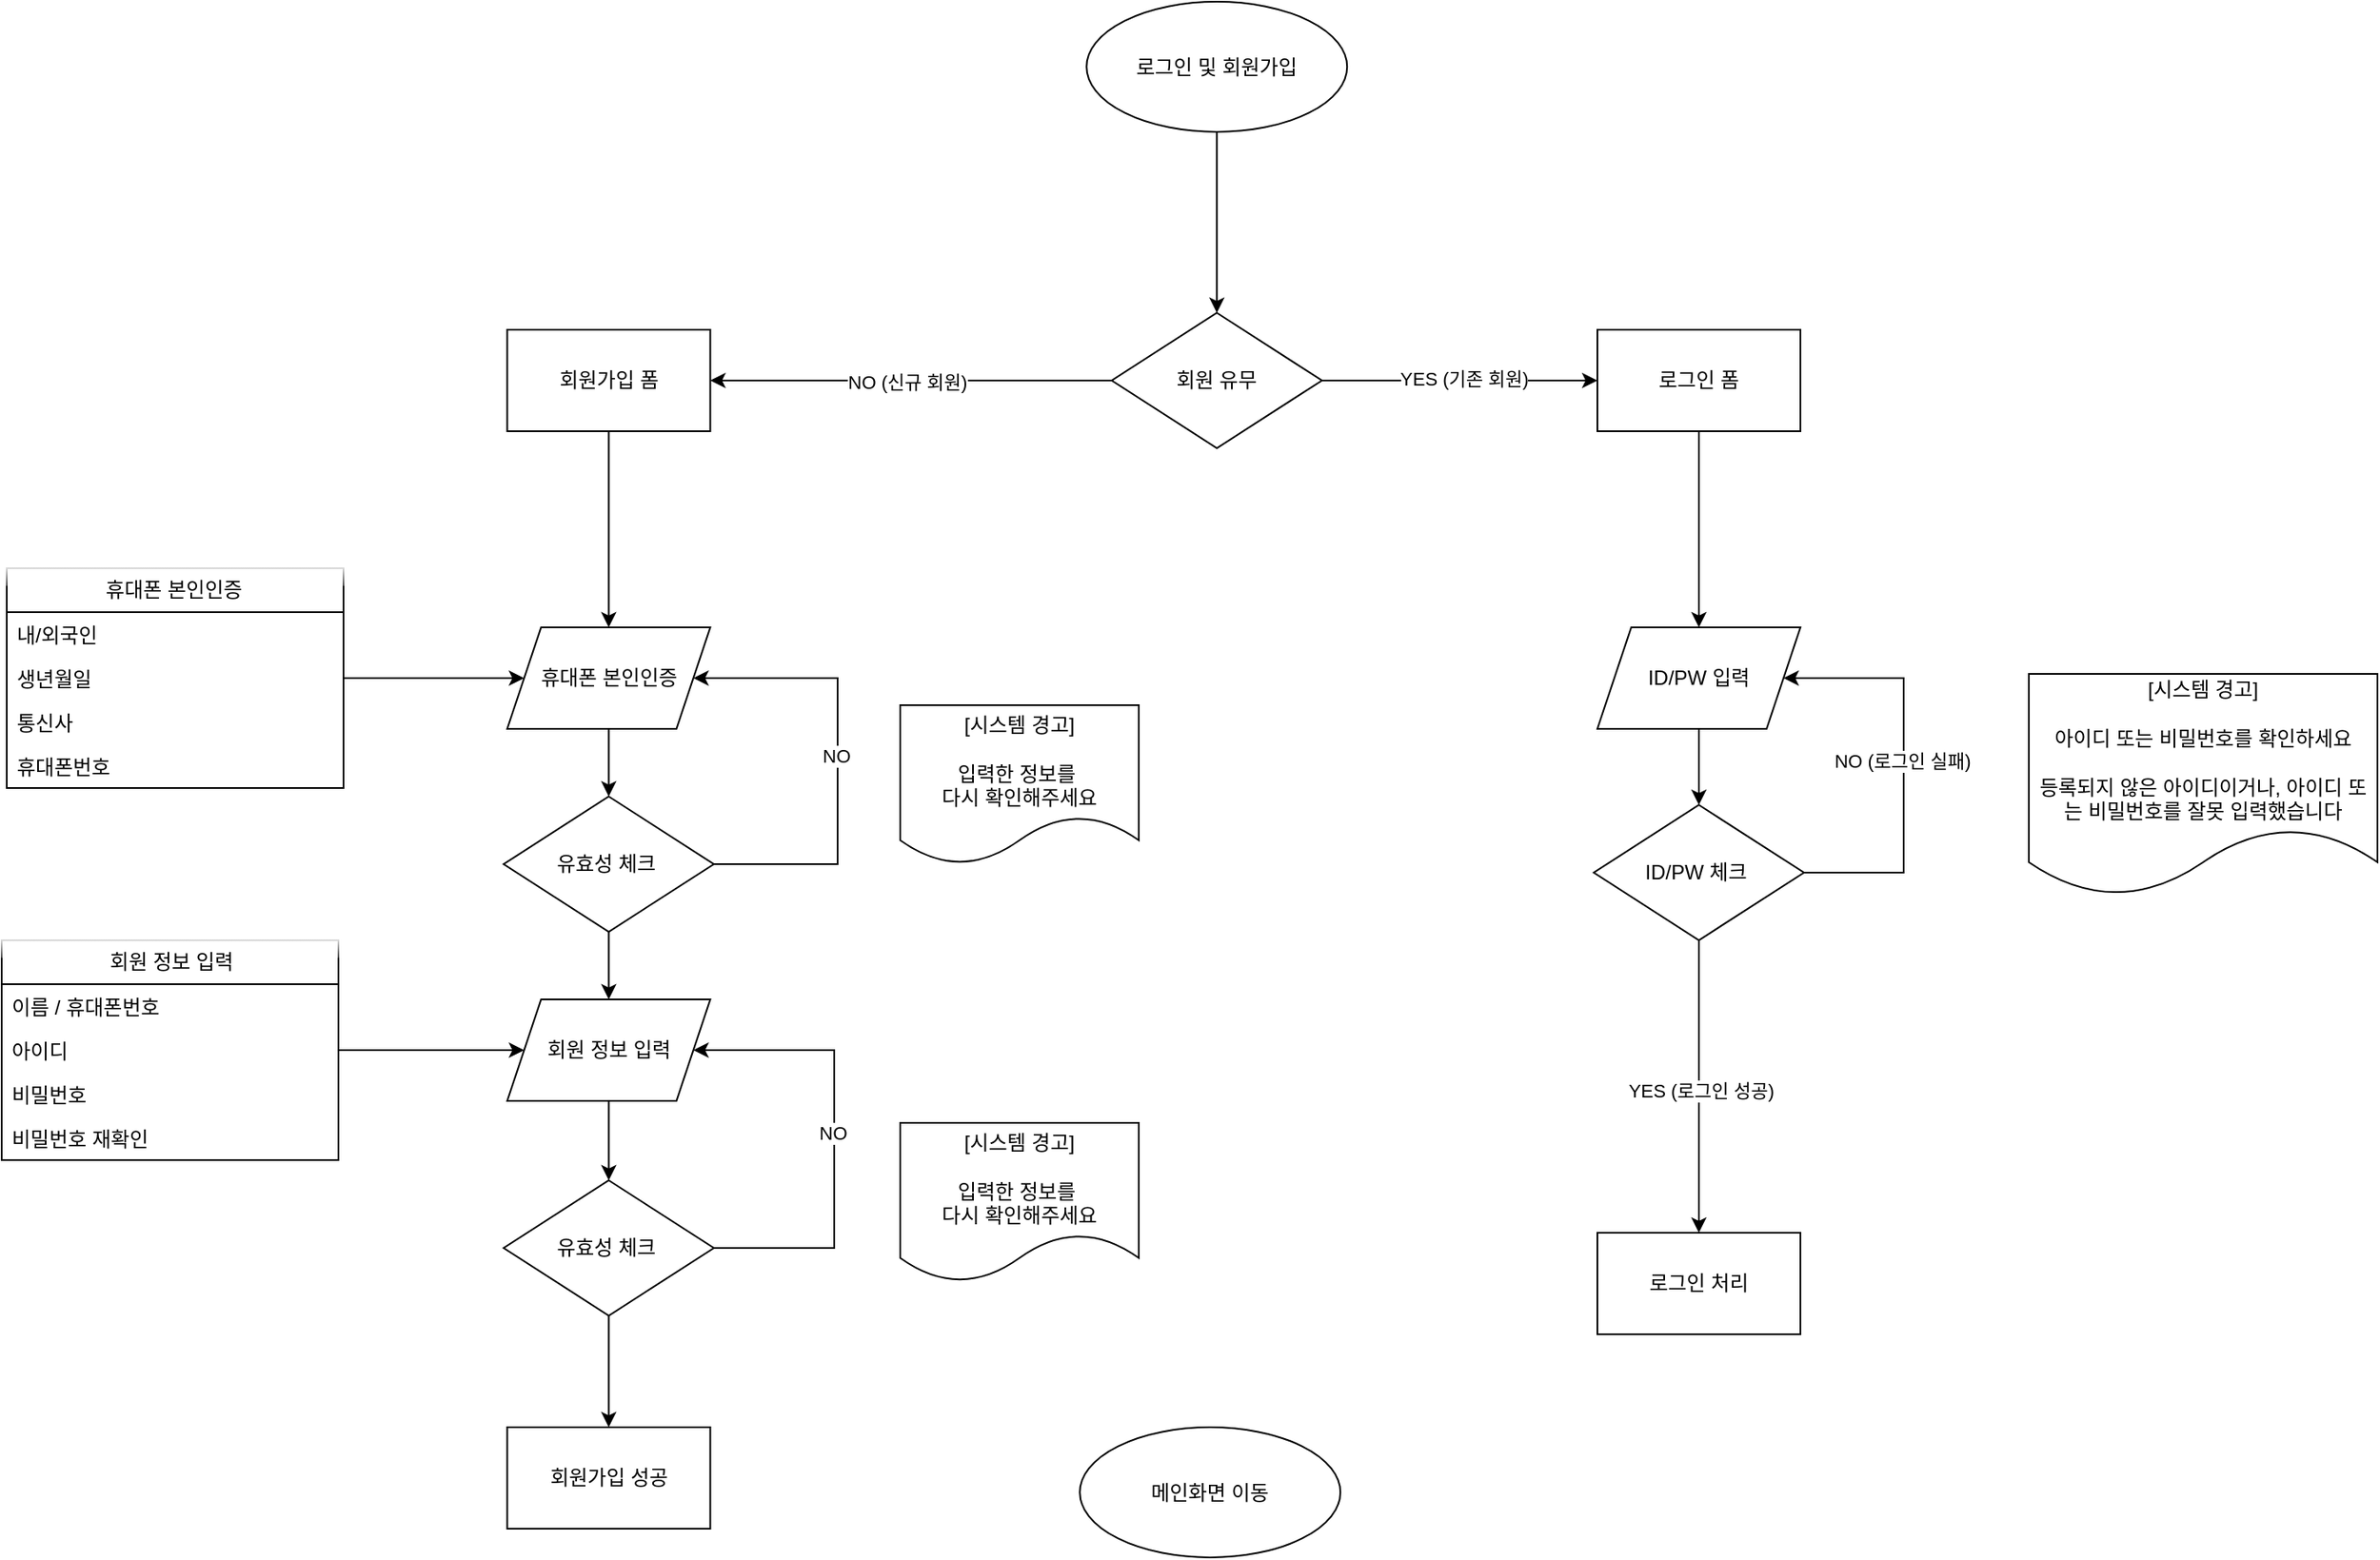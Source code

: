 <mxfile version="24.7.14">
  <diagram name="페이지-1" id="WDOpKO4NPTPdkzbE7wX_">
    <mxGraphModel dx="1914" dy="1212" grid="0" gridSize="10" guides="1" tooltips="1" connect="1" arrows="1" fold="1" page="0" pageScale="1" pageWidth="827" pageHeight="1169" math="0" shadow="0">
      <root>
        <mxCell id="0" />
        <mxCell id="1" parent="0" />
        <mxCell id="cikBObeoJPo-PBKQ5aRE-9" value="휴대폰 본인인증&amp;nbsp;" style="swimlane;fontStyle=0;childLayout=stackLayout;horizontal=1;startSize=26;fillColor=none;horizontalStack=0;resizeParent=1;resizeParentMax=0;resizeLast=0;collapsible=1;marginBottom=0;html=1;align=center;verticalAlign=middle;glass=1;" vertex="1" parent="1">
          <mxGeometry x="-112" y="31" width="199" height="130" as="geometry" />
        </mxCell>
        <mxCell id="cikBObeoJPo-PBKQ5aRE-11" value="내/외국인" style="text;strokeColor=none;fillColor=none;align=left;verticalAlign=top;spacingLeft=4;spacingRight=4;overflow=hidden;rotatable=0;points=[[0,0.5],[1,0.5]];portConstraint=eastwest;whiteSpace=wrap;html=1;" vertex="1" parent="cikBObeoJPo-PBKQ5aRE-9">
          <mxGeometry y="26" width="199" height="26" as="geometry" />
        </mxCell>
        <mxCell id="cikBObeoJPo-PBKQ5aRE-12" value="생년월일" style="text;strokeColor=none;fillColor=none;align=left;verticalAlign=top;spacingLeft=4;spacingRight=4;overflow=hidden;rotatable=0;points=[[0,0.5],[1,0.5]];portConstraint=eastwest;whiteSpace=wrap;html=1;" vertex="1" parent="cikBObeoJPo-PBKQ5aRE-9">
          <mxGeometry y="52" width="199" height="26" as="geometry" />
        </mxCell>
        <mxCell id="cikBObeoJPo-PBKQ5aRE-13" value="통신사" style="text;strokeColor=none;fillColor=none;align=left;verticalAlign=top;spacingLeft=4;spacingRight=4;overflow=hidden;rotatable=0;points=[[0,0.5],[1,0.5]];portConstraint=eastwest;whiteSpace=wrap;html=1;" vertex="1" parent="cikBObeoJPo-PBKQ5aRE-9">
          <mxGeometry y="78" width="199" height="26" as="geometry" />
        </mxCell>
        <mxCell id="cikBObeoJPo-PBKQ5aRE-14" value="휴대폰번호" style="text;strokeColor=none;fillColor=none;align=left;verticalAlign=top;spacingLeft=4;spacingRight=4;overflow=hidden;rotatable=0;points=[[0,0.5],[1,0.5]];portConstraint=eastwest;whiteSpace=wrap;html=1;" vertex="1" parent="cikBObeoJPo-PBKQ5aRE-9">
          <mxGeometry y="104" width="199" height="26" as="geometry" />
        </mxCell>
        <mxCell id="cikBObeoJPo-PBKQ5aRE-20" value="휴대폰 본인인증" style="shape=parallelogram;perimeter=parallelogramPerimeter;whiteSpace=wrap;html=1;fixedSize=1;" vertex="1" parent="1">
          <mxGeometry x="183.75" y="66" width="120" height="60" as="geometry" />
        </mxCell>
        <mxCell id="cikBObeoJPo-PBKQ5aRE-21" value="유효성 체크&amp;nbsp;" style="rhombus;whiteSpace=wrap;html=1;" vertex="1" parent="1">
          <mxGeometry x="181.63" y="166" width="124.25" height="80" as="geometry" />
        </mxCell>
        <mxCell id="cikBObeoJPo-PBKQ5aRE-22" value="&lt;div&gt;&lt;br&gt;&lt;/div&gt;[시스템 경고]&lt;div&gt;&lt;br&gt;&lt;div&gt;&lt;div&gt;&lt;span style=&quot;background-color: initial;&quot;&gt;입력한 정보를&amp;nbsp;&lt;/span&gt;&lt;/div&gt;&lt;div&gt;다시 확인해주세요&lt;br&gt;&lt;div&gt;&lt;div&gt;&lt;br&gt;&lt;/div&gt;&lt;/div&gt;&lt;/div&gt;&lt;/div&gt;&lt;/div&gt;" style="shape=document;whiteSpace=wrap;html=1;boundedLbl=1;" vertex="1" parent="1">
          <mxGeometry x="416" y="112" width="141" height="94" as="geometry" />
        </mxCell>
        <mxCell id="cikBObeoJPo-PBKQ5aRE-24" value="회원 정보 입력" style="shape=parallelogram;perimeter=parallelogramPerimeter;whiteSpace=wrap;html=1;fixedSize=1;" vertex="1" parent="1">
          <mxGeometry x="183.76" y="286" width="120" height="60" as="geometry" />
        </mxCell>
        <mxCell id="cikBObeoJPo-PBKQ5aRE-26" value="회원 유무" style="rhombus;whiteSpace=wrap;html=1;" vertex="1" parent="1">
          <mxGeometry x="541" y="-120" width="124.25" height="80" as="geometry" />
        </mxCell>
        <mxCell id="cikBObeoJPo-PBKQ5aRE-27" value="회원가입 폼" style="rounded=0;whiteSpace=wrap;html=1;" vertex="1" parent="1">
          <mxGeometry x="183.75" y="-110" width="120" height="60" as="geometry" />
        </mxCell>
        <mxCell id="cikBObeoJPo-PBKQ5aRE-28" value="로그인 폼" style="rounded=0;whiteSpace=wrap;html=1;" vertex="1" parent="1">
          <mxGeometry x="828" y="-110" width="120" height="60" as="geometry" />
        </mxCell>
        <mxCell id="cikBObeoJPo-PBKQ5aRE-29" value="ID/PW 입력" style="shape=parallelogram;perimeter=parallelogramPerimeter;whiteSpace=wrap;html=1;fixedSize=1;" vertex="1" parent="1">
          <mxGeometry x="828" y="66" width="120" height="60" as="geometry" />
        </mxCell>
        <mxCell id="cikBObeoJPo-PBKQ5aRE-30" value="ID/PW 체크&amp;nbsp;" style="rhombus;whiteSpace=wrap;html=1;" vertex="1" parent="1">
          <mxGeometry x="825.87" y="171" width="124.25" height="80" as="geometry" />
        </mxCell>
        <mxCell id="cikBObeoJPo-PBKQ5aRE-31" value="로그인 처리" style="rounded=0;whiteSpace=wrap;html=1;" vertex="1" parent="1">
          <mxGeometry x="827.99" y="424" width="120" height="60" as="geometry" />
        </mxCell>
        <mxCell id="cikBObeoJPo-PBKQ5aRE-32" value="유효성 체크&amp;nbsp;" style="rhombus;whiteSpace=wrap;html=1;" vertex="1" parent="1">
          <mxGeometry x="181.64" y="393" width="124.25" height="80" as="geometry" />
        </mxCell>
        <mxCell id="cikBObeoJPo-PBKQ5aRE-34" value="회원가입 성공" style="rounded=0;whiteSpace=wrap;html=1;" vertex="1" parent="1">
          <mxGeometry x="183.75" y="539" width="120" height="60" as="geometry" />
        </mxCell>
        <mxCell id="cikBObeoJPo-PBKQ5aRE-35" value="메인화면 이동" style="ellipse;whiteSpace=wrap;html=1;" vertex="1" parent="1">
          <mxGeometry x="522.13" y="539" width="154" height="77" as="geometry" />
        </mxCell>
        <mxCell id="cikBObeoJPo-PBKQ5aRE-37" value="회원 정보 입력" style="swimlane;fontStyle=0;childLayout=stackLayout;horizontal=1;startSize=26;fillColor=none;horizontalStack=0;resizeParent=1;resizeParentMax=0;resizeLast=0;collapsible=1;marginBottom=0;html=1;align=center;verticalAlign=middle;glass=1;" vertex="1" parent="1">
          <mxGeometry x="-115" y="251" width="199" height="130" as="geometry" />
        </mxCell>
        <mxCell id="cikBObeoJPo-PBKQ5aRE-38" value="이름 / 휴대폰번호" style="text;strokeColor=none;fillColor=none;align=left;verticalAlign=top;spacingLeft=4;spacingRight=4;overflow=hidden;rotatable=0;points=[[0,0.5],[1,0.5]];portConstraint=eastwest;whiteSpace=wrap;html=1;" vertex="1" parent="cikBObeoJPo-PBKQ5aRE-37">
          <mxGeometry y="26" width="199" height="26" as="geometry" />
        </mxCell>
        <mxCell id="cikBObeoJPo-PBKQ5aRE-39" value="아이디" style="text;strokeColor=none;fillColor=none;align=left;verticalAlign=top;spacingLeft=4;spacingRight=4;overflow=hidden;rotatable=0;points=[[0,0.5],[1,0.5]];portConstraint=eastwest;whiteSpace=wrap;html=1;" vertex="1" parent="cikBObeoJPo-PBKQ5aRE-37">
          <mxGeometry y="52" width="199" height="26" as="geometry" />
        </mxCell>
        <mxCell id="cikBObeoJPo-PBKQ5aRE-40" value="비밀번호" style="text;strokeColor=none;fillColor=none;align=left;verticalAlign=top;spacingLeft=4;spacingRight=4;overflow=hidden;rotatable=0;points=[[0,0.5],[1,0.5]];portConstraint=eastwest;whiteSpace=wrap;html=1;" vertex="1" parent="cikBObeoJPo-PBKQ5aRE-37">
          <mxGeometry y="78" width="199" height="26" as="geometry" />
        </mxCell>
        <mxCell id="cikBObeoJPo-PBKQ5aRE-41" value="비밀번호 재확인" style="text;strokeColor=none;fillColor=none;align=left;verticalAlign=top;spacingLeft=4;spacingRight=4;overflow=hidden;rotatable=0;points=[[0,0.5],[1,0.5]];portConstraint=eastwest;whiteSpace=wrap;html=1;" vertex="1" parent="cikBObeoJPo-PBKQ5aRE-37">
          <mxGeometry y="104" width="199" height="26" as="geometry" />
        </mxCell>
        <mxCell id="cikBObeoJPo-PBKQ5aRE-42" value="[시스템 경고]&lt;div&gt;&lt;br&gt;&lt;/div&gt;&lt;div&gt;아이디 또는 비밀번호를 확인하세요&lt;/div&gt;&lt;div&gt;&lt;br&gt;&lt;/div&gt;&lt;div&gt;등록되지 않은 아이디이거나, 아이디 또는 비밀번호를 잘못 입력했습니다&lt;/div&gt;" style="shape=document;whiteSpace=wrap;html=1;boundedLbl=1;" vertex="1" parent="1">
          <mxGeometry x="1083" y="93.5" width="206" height="131" as="geometry" />
        </mxCell>
        <mxCell id="cikBObeoJPo-PBKQ5aRE-43" value="&lt;div&gt;&lt;br&gt;&lt;/div&gt;[시스템 경고]&lt;div&gt;&lt;br&gt;&lt;div&gt;&lt;div&gt;&lt;span style=&quot;background-color: initial;&quot;&gt;입력한 정보를&amp;nbsp;&lt;/span&gt;&lt;/div&gt;&lt;div&gt;다시 확인해주세요&lt;br&gt;&lt;div&gt;&lt;div&gt;&lt;br&gt;&lt;/div&gt;&lt;/div&gt;&lt;/div&gt;&lt;/div&gt;&lt;/div&gt;" style="shape=document;whiteSpace=wrap;html=1;boundedLbl=1;" vertex="1" parent="1">
          <mxGeometry x="416" y="359" width="141" height="94" as="geometry" />
        </mxCell>
        <mxCell id="cikBObeoJPo-PBKQ5aRE-44" value="로그인 및 회원가입" style="ellipse;whiteSpace=wrap;html=1;" vertex="1" parent="1">
          <mxGeometry x="526.13" y="-304" width="154" height="77" as="geometry" />
        </mxCell>
        <mxCell id="cikBObeoJPo-PBKQ5aRE-45" value="" style="endArrow=classic;rounded=0;exitX=0.5;exitY=1;exitDx=0;exitDy=0;entryX=0.5;entryY=0;entryDx=0;entryDy=0;flowAnimation=0;align=center;html=1;" edge="1" parent="1" source="cikBObeoJPo-PBKQ5aRE-44" target="cikBObeoJPo-PBKQ5aRE-26">
          <mxGeometry width="50" height="50" relative="1" as="geometry">
            <mxPoint x="329" y="24" as="sourcePoint" />
            <mxPoint x="379" y="-26" as="targetPoint" />
          </mxGeometry>
        </mxCell>
        <mxCell id="cikBObeoJPo-PBKQ5aRE-48" value="" style="endArrow=classic;rounded=0;exitX=0;exitY=0.5;exitDx=0;exitDy=0;entryX=1;entryY=0.5;entryDx=0;entryDy=0;flowAnimation=0;align=center;html=1;" edge="1" parent="1" source="cikBObeoJPo-PBKQ5aRE-26" target="cikBObeoJPo-PBKQ5aRE-27">
          <mxGeometry width="50" height="50" relative="1" as="geometry">
            <mxPoint x="613" y="-217" as="sourcePoint" />
            <mxPoint x="613" y="-110" as="targetPoint" />
          </mxGeometry>
        </mxCell>
        <mxCell id="cikBObeoJPo-PBKQ5aRE-49" value="NO (신규 회원)" style="edgeLabel;html=1;align=center;verticalAlign=middle;resizable=0;points=[];" vertex="1" connectable="0" parent="cikBObeoJPo-PBKQ5aRE-48">
          <mxGeometry x="0.023" y="1" relative="1" as="geometry">
            <mxPoint as="offset" />
          </mxGeometry>
        </mxCell>
        <mxCell id="cikBObeoJPo-PBKQ5aRE-50" value="" style="endArrow=classic;rounded=0;exitX=1;exitY=0.5;exitDx=0;exitDy=0;entryX=0;entryY=0.5;entryDx=0;entryDy=0;flowAnimation=0;align=center;html=1;" edge="1" parent="1" source="cikBObeoJPo-PBKQ5aRE-26" target="cikBObeoJPo-PBKQ5aRE-28">
          <mxGeometry width="50" height="50" relative="1" as="geometry">
            <mxPoint x="551" y="-70" as="sourcePoint" />
            <mxPoint x="314" y="-70" as="targetPoint" />
          </mxGeometry>
        </mxCell>
        <mxCell id="cikBObeoJPo-PBKQ5aRE-51" value="YES (기존 회원)" style="edgeLabel;html=1;align=center;verticalAlign=middle;resizable=0;points=[];" vertex="1" connectable="0" parent="cikBObeoJPo-PBKQ5aRE-50">
          <mxGeometry x="0.023" y="1" relative="1" as="geometry">
            <mxPoint as="offset" />
          </mxGeometry>
        </mxCell>
        <mxCell id="cikBObeoJPo-PBKQ5aRE-52" value="" style="endArrow=classic;rounded=0;exitX=0.5;exitY=1;exitDx=0;exitDy=0;entryX=0.5;entryY=0;entryDx=0;entryDy=0;flowAnimation=0;align=center;html=1;" edge="1" parent="1" source="cikBObeoJPo-PBKQ5aRE-27" target="cikBObeoJPo-PBKQ5aRE-20">
          <mxGeometry width="50" height="50" relative="1" as="geometry">
            <mxPoint x="613" y="-217" as="sourcePoint" />
            <mxPoint x="613" y="-110" as="targetPoint" />
          </mxGeometry>
        </mxCell>
        <mxCell id="cikBObeoJPo-PBKQ5aRE-53" value="" style="endArrow=classic;rounded=0;exitX=0.5;exitY=1;exitDx=0;exitDy=0;entryX=0.5;entryY=0;entryDx=0;entryDy=0;flowAnimation=0;align=center;html=1;" edge="1" parent="1" source="cikBObeoJPo-PBKQ5aRE-28" target="cikBObeoJPo-PBKQ5aRE-29">
          <mxGeometry width="50" height="50" relative="1" as="geometry">
            <mxPoint x="254" y="-40" as="sourcePoint" />
            <mxPoint x="254" y="76" as="targetPoint" />
          </mxGeometry>
        </mxCell>
        <mxCell id="cikBObeoJPo-PBKQ5aRE-54" value="" style="endArrow=classic;rounded=0;exitX=0.5;exitY=1;exitDx=0;exitDy=0;entryX=0.5;entryY=0;entryDx=0;entryDy=0;flowAnimation=0;align=center;html=1;" edge="1" parent="1" source="cikBObeoJPo-PBKQ5aRE-29" target="cikBObeoJPo-PBKQ5aRE-30">
          <mxGeometry width="50" height="50" relative="1" as="geometry">
            <mxPoint x="264" y="-30" as="sourcePoint" />
            <mxPoint x="264" y="86" as="targetPoint" />
          </mxGeometry>
        </mxCell>
        <mxCell id="cikBObeoJPo-PBKQ5aRE-55" value="" style="endArrow=classic;rounded=0;exitX=0.5;exitY=1;exitDx=0;exitDy=0;entryX=0.5;entryY=0;entryDx=0;entryDy=0;flowAnimation=0;align=center;html=1;" edge="1" parent="1" source="cikBObeoJPo-PBKQ5aRE-30" target="cikBObeoJPo-PBKQ5aRE-31">
          <mxGeometry width="50" height="50" relative="1" as="geometry">
            <mxPoint x="675" y="-70" as="sourcePoint" />
            <mxPoint x="838" y="-70" as="targetPoint" />
          </mxGeometry>
        </mxCell>
        <mxCell id="cikBObeoJPo-PBKQ5aRE-56" value="YES (로그인 성공)" style="edgeLabel;html=1;align=center;verticalAlign=middle;resizable=0;points=[];" vertex="1" connectable="0" parent="cikBObeoJPo-PBKQ5aRE-55">
          <mxGeometry x="0.023" y="1" relative="1" as="geometry">
            <mxPoint as="offset" />
          </mxGeometry>
        </mxCell>
        <mxCell id="cikBObeoJPo-PBKQ5aRE-57" value="" style="endArrow=classic;rounded=0;exitX=1;exitY=0.5;exitDx=0;exitDy=0;entryX=1;entryY=0.5;entryDx=0;entryDy=0;flowAnimation=0;align=center;html=1;" edge="1" parent="1" source="cikBObeoJPo-PBKQ5aRE-30" target="cikBObeoJPo-PBKQ5aRE-29">
          <mxGeometry width="50" height="50" relative="1" as="geometry">
            <mxPoint x="962.24" y="221" as="sourcePoint" />
            <mxPoint x="950.12" y="106" as="targetPoint" />
            <Array as="points">
              <mxPoint x="1009" y="211" />
              <mxPoint x="1009" y="96" />
            </Array>
          </mxGeometry>
        </mxCell>
        <mxCell id="cikBObeoJPo-PBKQ5aRE-58" value="NO (로그인 실패)" style="edgeLabel;html=1;align=center;verticalAlign=middle;resizable=0;points=[];" vertex="1" connectable="0" parent="cikBObeoJPo-PBKQ5aRE-57">
          <mxGeometry x="0.023" y="1" relative="1" as="geometry">
            <mxPoint as="offset" />
          </mxGeometry>
        </mxCell>
        <mxCell id="cikBObeoJPo-PBKQ5aRE-59" value="" style="endArrow=classic;rounded=0;exitX=1;exitY=0.5;exitDx=0;exitDy=0;entryX=0;entryY=0.5;entryDx=0;entryDy=0;flowAnimation=0;align=center;html=1;" edge="1" parent="1" source="cikBObeoJPo-PBKQ5aRE-12" target="cikBObeoJPo-PBKQ5aRE-20">
          <mxGeometry width="50" height="50" relative="1" as="geometry">
            <mxPoint x="254" y="-40" as="sourcePoint" />
            <mxPoint x="254" y="76" as="targetPoint" />
          </mxGeometry>
        </mxCell>
        <mxCell id="cikBObeoJPo-PBKQ5aRE-60" value="" style="endArrow=classic;rounded=0;exitX=1;exitY=0.5;exitDx=0;exitDy=0;entryX=0;entryY=0.5;entryDx=0;entryDy=0;flowAnimation=0;align=center;html=1;" edge="1" parent="1" source="cikBObeoJPo-PBKQ5aRE-39" target="cikBObeoJPo-PBKQ5aRE-24">
          <mxGeometry width="50" height="50" relative="1" as="geometry">
            <mxPoint x="97" y="106" as="sourcePoint" />
            <mxPoint x="204" y="106" as="targetPoint" />
          </mxGeometry>
        </mxCell>
        <mxCell id="cikBObeoJPo-PBKQ5aRE-61" value="" style="endArrow=classic;rounded=0;exitX=0.5;exitY=1;exitDx=0;exitDy=0;entryX=0.5;entryY=0;entryDx=0;entryDy=0;flowAnimation=0;align=center;html=1;" edge="1" parent="1" source="cikBObeoJPo-PBKQ5aRE-20" target="cikBObeoJPo-PBKQ5aRE-21">
          <mxGeometry width="50" height="50" relative="1" as="geometry">
            <mxPoint x="254" y="-40" as="sourcePoint" />
            <mxPoint x="254" y="76" as="targetPoint" />
          </mxGeometry>
        </mxCell>
        <mxCell id="cikBObeoJPo-PBKQ5aRE-62" value="" style="endArrow=classic;rounded=0;exitX=0.5;exitY=1;exitDx=0;exitDy=0;entryX=0.5;entryY=0;entryDx=0;entryDy=0;flowAnimation=0;align=center;html=1;" edge="1" parent="1" source="cikBObeoJPo-PBKQ5aRE-21" target="cikBObeoJPo-PBKQ5aRE-24">
          <mxGeometry width="50" height="50" relative="1" as="geometry">
            <mxPoint x="254" y="136" as="sourcePoint" />
            <mxPoint x="254" y="176" as="targetPoint" />
          </mxGeometry>
        </mxCell>
        <mxCell id="cikBObeoJPo-PBKQ5aRE-65" value="" style="endArrow=classic;rounded=0;exitX=1;exitY=0.5;exitDx=0;exitDy=0;entryX=1;entryY=0.5;entryDx=0;entryDy=0;flowAnimation=0;align=center;html=1;" edge="1" parent="1" source="cikBObeoJPo-PBKQ5aRE-21" target="cikBObeoJPo-PBKQ5aRE-20">
          <mxGeometry width="50" height="50" relative="1" as="geometry">
            <mxPoint x="319.99" y="216.5" as="sourcePoint" />
            <mxPoint x="307.99" y="101.5" as="targetPoint" />
            <Array as="points">
              <mxPoint x="379" y="206" />
              <mxPoint x="379" y="96" />
            </Array>
          </mxGeometry>
        </mxCell>
        <mxCell id="cikBObeoJPo-PBKQ5aRE-66" value="NO" style="edgeLabel;html=1;align=center;verticalAlign=middle;resizable=0;points=[];" vertex="1" connectable="0" parent="cikBObeoJPo-PBKQ5aRE-65">
          <mxGeometry x="0.023" y="1" relative="1" as="geometry">
            <mxPoint as="offset" />
          </mxGeometry>
        </mxCell>
        <mxCell id="cikBObeoJPo-PBKQ5aRE-67" value="" style="endArrow=classic;rounded=0;exitX=1;exitY=0.5;exitDx=0;exitDy=0;entryX=1;entryY=0.5;entryDx=0;entryDy=0;flowAnimation=0;align=center;html=1;" edge="1" parent="1" source="cikBObeoJPo-PBKQ5aRE-32" target="cikBObeoJPo-PBKQ5aRE-24">
          <mxGeometry width="50" height="50" relative="1" as="geometry">
            <mxPoint x="323" y="427" as="sourcePoint" />
            <mxPoint x="311" y="317" as="targetPoint" />
            <Array as="points">
              <mxPoint x="377" y="433" />
              <mxPoint x="377" y="316" />
            </Array>
          </mxGeometry>
        </mxCell>
        <mxCell id="cikBObeoJPo-PBKQ5aRE-68" value="NO" style="edgeLabel;html=1;align=center;verticalAlign=middle;resizable=0;points=[];" vertex="1" connectable="0" parent="cikBObeoJPo-PBKQ5aRE-67">
          <mxGeometry x="0.023" y="1" relative="1" as="geometry">
            <mxPoint as="offset" />
          </mxGeometry>
        </mxCell>
        <mxCell id="cikBObeoJPo-PBKQ5aRE-69" value="" style="endArrow=classic;rounded=0;exitX=0.5;exitY=1;exitDx=0;exitDy=0;entryX=0.5;entryY=0;entryDx=0;entryDy=0;flowAnimation=0;align=center;html=1;" edge="1" parent="1" source="cikBObeoJPo-PBKQ5aRE-24" target="cikBObeoJPo-PBKQ5aRE-32">
          <mxGeometry width="50" height="50" relative="1" as="geometry">
            <mxPoint x="254" y="256" as="sourcePoint" />
            <mxPoint x="254" y="296" as="targetPoint" />
          </mxGeometry>
        </mxCell>
        <mxCell id="cikBObeoJPo-PBKQ5aRE-70" value="" style="endArrow=classic;rounded=0;exitX=0.5;exitY=1;exitDx=0;exitDy=0;entryX=0.5;entryY=0;entryDx=0;entryDy=0;flowAnimation=0;align=center;html=1;" edge="1" parent="1" source="cikBObeoJPo-PBKQ5aRE-32" target="cikBObeoJPo-PBKQ5aRE-34">
          <mxGeometry width="50" height="50" relative="1" as="geometry">
            <mxPoint x="254" y="356" as="sourcePoint" />
            <mxPoint x="254" y="403" as="targetPoint" />
          </mxGeometry>
        </mxCell>
      </root>
    </mxGraphModel>
  </diagram>
</mxfile>
